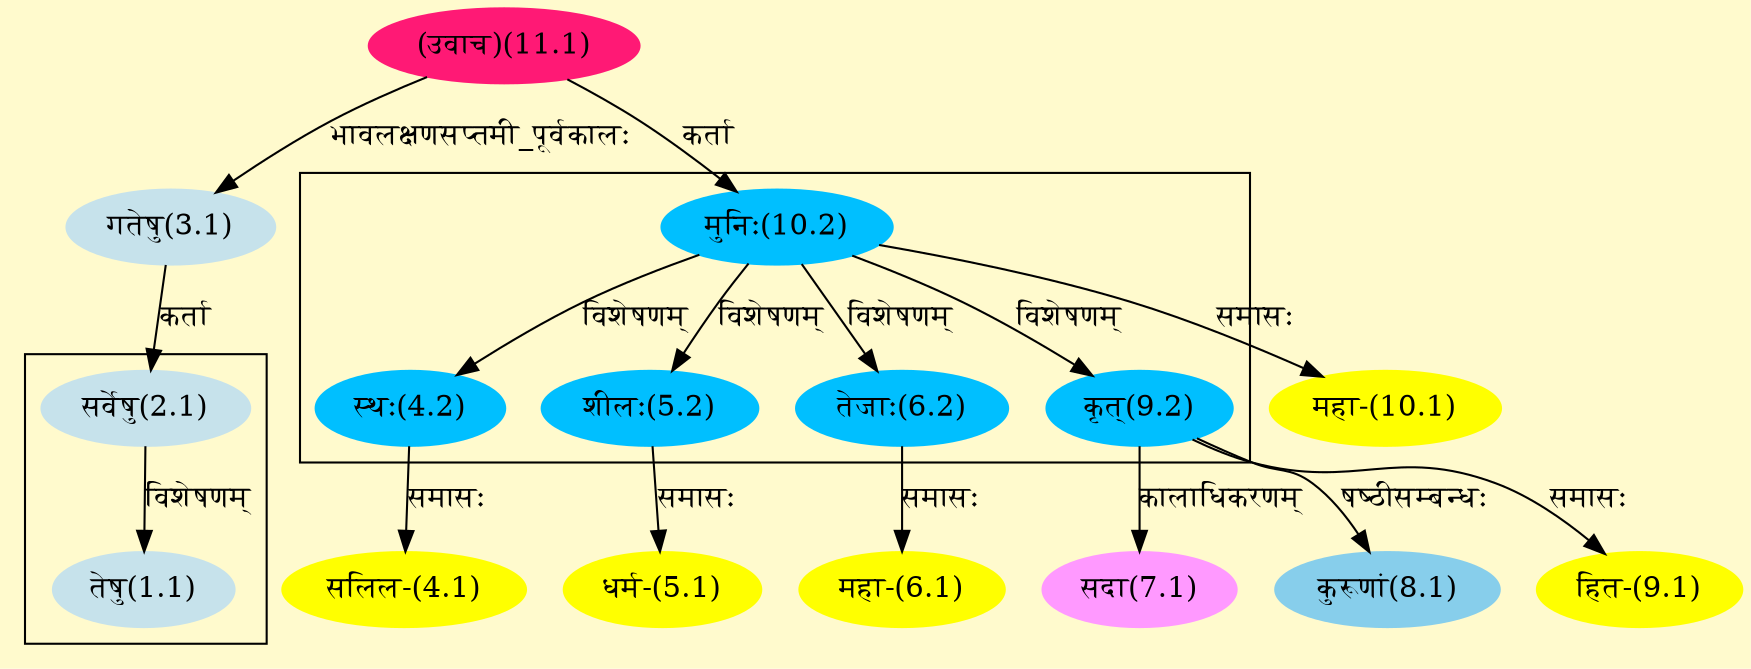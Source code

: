 digraph G{
rankdir=BT;
 compound=true;
 bgcolor="lemonchiffon1";

subgraph cluster_1{
Node1_1 [style=filled, color="#C6E2EB" label = "तेषु(1.1)"]
Node2_1 [style=filled, color="#C6E2EB" label = "सर्वेषु(2.1)"]

}

subgraph cluster_2{
Node4_2 [style=filled, color="#00BFFF" label = "स्थः(4.2)"]
Node10_2 [style=filled, color="#00BFFF" label = "मुनिः(10.2)"]
Node5_2 [style=filled, color="#00BFFF" label = "शीलः(5.2)"]
Node6_2 [style=filled, color="#00BFFF" label = "तेजाः(6.2)"]
Node9_2 [style=filled, color="#00BFFF" label = "कृत्(9.2)"]

}
Node2_1 [style=filled, color="#C6E2EB" label = "सर्वेषु(2.1)"]
Node3_1 [style=filled, color="#C6E2EB" label = "गतेषु(3.1)"]
Node11_1 [style=filled, color="#FF1975" label = "(उवाच)(11.1)"]
Node4_1 [style=filled, color="#FFFF00" label = "सलिल-(4.1)"]
Node4_2 [style=filled, color="#00BFFF" label = "स्थः(4.2)"]
Node5_1 [style=filled, color="#FFFF00" label = "धर्म-(5.1)"]
Node5_2 [style=filled, color="#00BFFF" label = "शीलः(5.2)"]
Node6_1 [style=filled, color="#FFFF00" label = "महा-(6.1)"]
Node6_2 [style=filled, color="#00BFFF" label = "तेजाः(6.2)"]
Node7_1 [style=filled, color="#FF99FF" label = "सदा(7.1)"]
Node9_2 [style=filled, color="#00BFFF" label = "कृत्(9.2)"]
Node8_1 [style=filled, color="#87CEEB" label = "कुरूणां(8.1)"]
Node9_1 [style=filled, color="#FFFF00" label = "हित-(9.1)"]
Node10_1 [style=filled, color="#FFFF00" label = "महा-(10.1)"]
Node10_2 [style=filled, color="#00BFFF" label = "मुनिः(10.2)"]
/* Start of Relations section */

Node1_1 -> Node2_1 [  label="विशेषणम्"  dir="back" ]
Node2_1 -> Node3_1 [  label="कर्ता"  dir="back" ]
Node3_1 -> Node11_1 [  label="भावलक्षणसप्तमी_पूर्वकालः"  dir="back" ]
Node4_1 -> Node4_2 [  label="समासः"  dir="back" ]
Node4_2 -> Node10_2 [  label="विशेषणम्"  dir="back" ]
Node5_1 -> Node5_2 [  label="समासः"  dir="back" ]
Node5_2 -> Node10_2 [  label="विशेषणम्"  dir="back" ]
Node6_1 -> Node6_2 [  label="समासः"  dir="back" ]
Node6_2 -> Node10_2 [  label="विशेषणम्"  dir="back" ]
Node7_1 -> Node9_2 [  label="कालाधिकरणम्"  dir="back" ]
Node8_1 -> Node9_2 [  label="षष्ठीसम्बन्धः"  dir="back" ]
Node9_1 -> Node9_2 [  label="समासः"  dir="back" ]
Node9_2 -> Node10_2 [  label="विशेषणम्"  dir="back" ]
Node10_1 -> Node10_2 [  label="समासः"  dir="back" ]
Node10_2 -> Node11_1 [  label="कर्ता"  dir="back" ]
}
